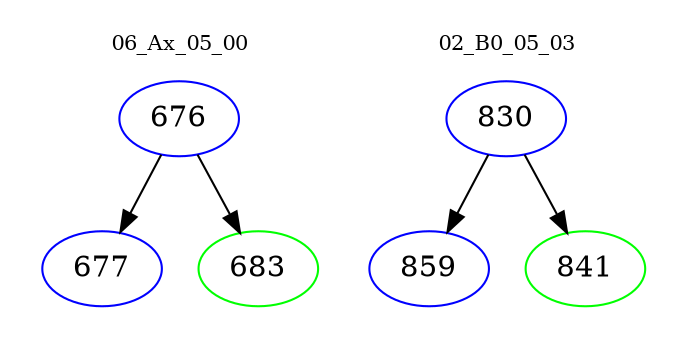 digraph{
subgraph cluster_0 {
color = white
label = "06_Ax_05_00";
fontsize=10;
T0_676 [label="676", color="blue"]
T0_676 -> T0_677 [color="black"]
T0_677 [label="677", color="blue"]
T0_676 -> T0_683 [color="black"]
T0_683 [label="683", color="green"]
}
subgraph cluster_1 {
color = white
label = "02_B0_05_03";
fontsize=10;
T1_830 [label="830", color="blue"]
T1_830 -> T1_859 [color="black"]
T1_859 [label="859", color="blue"]
T1_830 -> T1_841 [color="black"]
T1_841 [label="841", color="green"]
}
}
